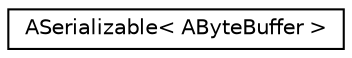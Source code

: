 digraph "Graphical Class Hierarchy"
{
 // LATEX_PDF_SIZE
  edge [fontname="Helvetica",fontsize="10",labelfontname="Helvetica",labelfontsize="10"];
  node [fontname="Helvetica",fontsize="10",shape=record];
  rankdir="LR";
  Node0 [label="ASerializable\< AByteBuffer \>",height=0.2,width=0.4,color="black", fillcolor="white", style="filled",URL="$structASerializable_3_01AByteBuffer_01_4.html",tooltip=" "];
}
